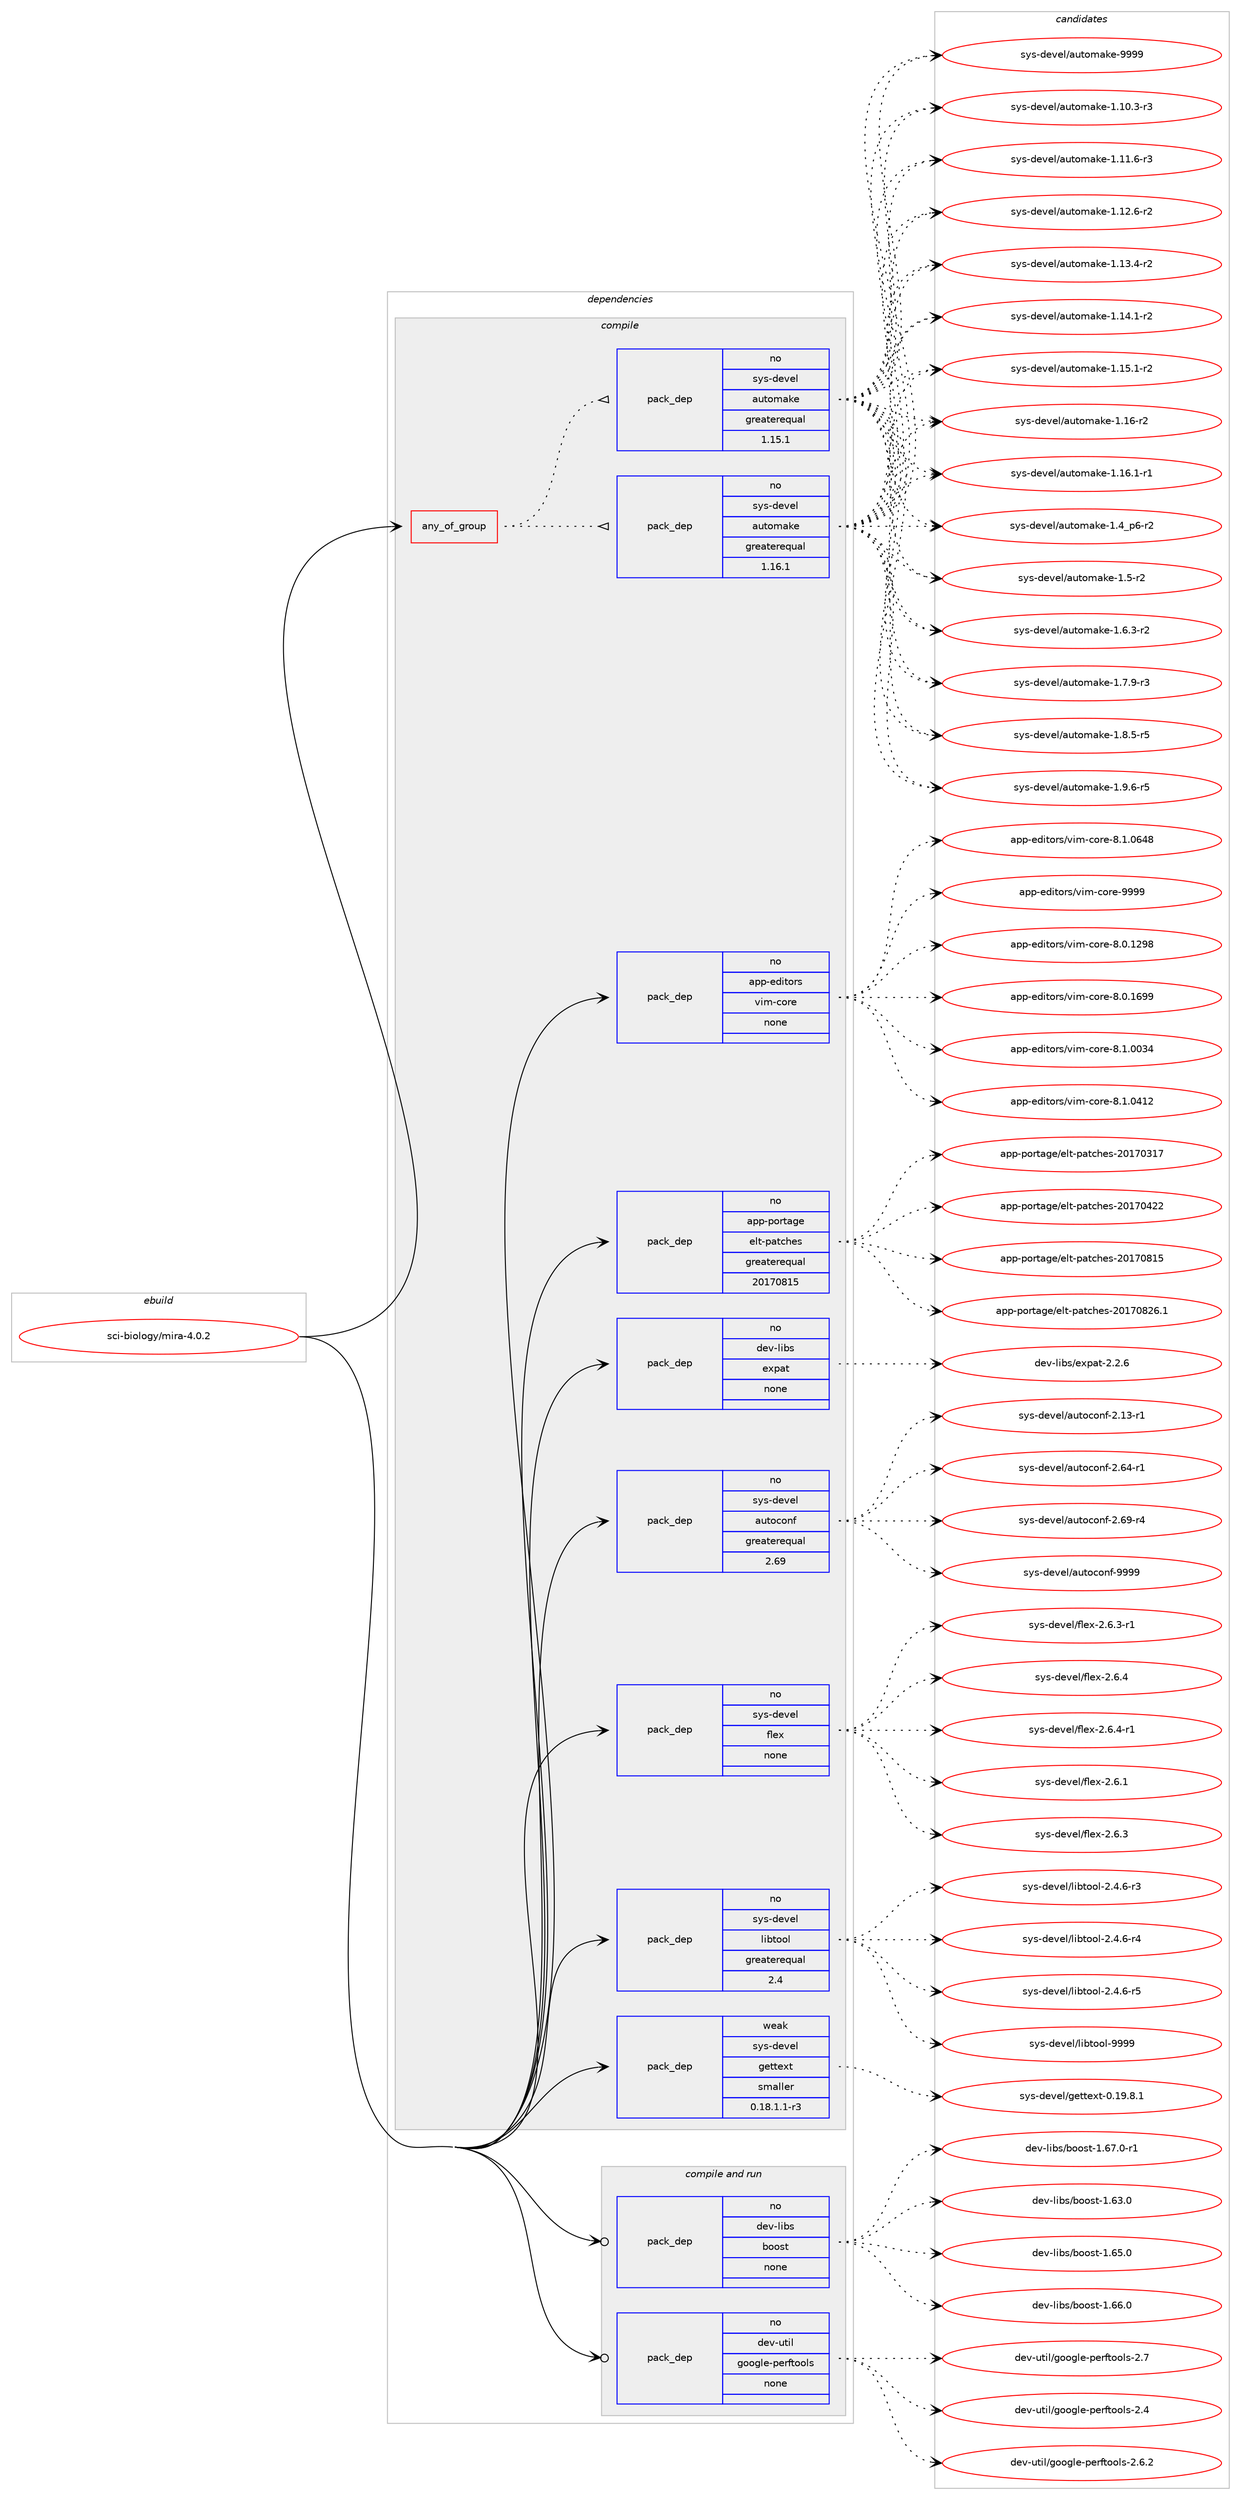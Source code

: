 digraph prolog {

# *************
# Graph options
# *************

newrank=true;
concentrate=true;
compound=true;
graph [rankdir=LR,fontname=Helvetica,fontsize=10,ranksep=1.5];#, ranksep=2.5, nodesep=0.2];
edge  [arrowhead=vee];
node  [fontname=Helvetica,fontsize=10];

# **********
# The ebuild
# **********

subgraph cluster_leftcol {
color=gray;
rank=same;
label=<<i>ebuild</i>>;
id [label="sci-biology/mira-4.0.2", color=red, width=4, href="../sci-biology/mira-4.0.2.svg"];
}

# ****************
# The dependencies
# ****************

subgraph cluster_midcol {
color=gray;
label=<<i>dependencies</i>>;
subgraph cluster_compile {
fillcolor="#eeeeee";
style=filled;
label=<<i>compile</i>>;
subgraph any26754 {
dependency1686720 [label=<<TABLE BORDER="0" CELLBORDER="1" CELLSPACING="0" CELLPADDING="4"><TR><TD CELLPADDING="10">any_of_group</TD></TR></TABLE>>, shape=none, color=red];subgraph pack1206961 {
dependency1686721 [label=<<TABLE BORDER="0" CELLBORDER="1" CELLSPACING="0" CELLPADDING="4" WIDTH="220"><TR><TD ROWSPAN="6" CELLPADDING="30">pack_dep</TD></TR><TR><TD WIDTH="110">no</TD></TR><TR><TD>sys-devel</TD></TR><TR><TD>automake</TD></TR><TR><TD>greaterequal</TD></TR><TR><TD>1.16.1</TD></TR></TABLE>>, shape=none, color=blue];
}
dependency1686720:e -> dependency1686721:w [weight=20,style="dotted",arrowhead="oinv"];
subgraph pack1206962 {
dependency1686722 [label=<<TABLE BORDER="0" CELLBORDER="1" CELLSPACING="0" CELLPADDING="4" WIDTH="220"><TR><TD ROWSPAN="6" CELLPADDING="30">pack_dep</TD></TR><TR><TD WIDTH="110">no</TD></TR><TR><TD>sys-devel</TD></TR><TR><TD>automake</TD></TR><TR><TD>greaterequal</TD></TR><TR><TD>1.15.1</TD></TR></TABLE>>, shape=none, color=blue];
}
dependency1686720:e -> dependency1686722:w [weight=20,style="dotted",arrowhead="oinv"];
}
id:e -> dependency1686720:w [weight=20,style="solid",arrowhead="vee"];
subgraph pack1206963 {
dependency1686723 [label=<<TABLE BORDER="0" CELLBORDER="1" CELLSPACING="0" CELLPADDING="4" WIDTH="220"><TR><TD ROWSPAN="6" CELLPADDING="30">pack_dep</TD></TR><TR><TD WIDTH="110">no</TD></TR><TR><TD>app-editors</TD></TR><TR><TD>vim-core</TD></TR><TR><TD>none</TD></TR><TR><TD></TD></TR></TABLE>>, shape=none, color=blue];
}
id:e -> dependency1686723:w [weight=20,style="solid",arrowhead="vee"];
subgraph pack1206964 {
dependency1686724 [label=<<TABLE BORDER="0" CELLBORDER="1" CELLSPACING="0" CELLPADDING="4" WIDTH="220"><TR><TD ROWSPAN="6" CELLPADDING="30">pack_dep</TD></TR><TR><TD WIDTH="110">no</TD></TR><TR><TD>app-portage</TD></TR><TR><TD>elt-patches</TD></TR><TR><TD>greaterequal</TD></TR><TR><TD>20170815</TD></TR></TABLE>>, shape=none, color=blue];
}
id:e -> dependency1686724:w [weight=20,style="solid",arrowhead="vee"];
subgraph pack1206965 {
dependency1686725 [label=<<TABLE BORDER="0" CELLBORDER="1" CELLSPACING="0" CELLPADDING="4" WIDTH="220"><TR><TD ROWSPAN="6" CELLPADDING="30">pack_dep</TD></TR><TR><TD WIDTH="110">no</TD></TR><TR><TD>dev-libs</TD></TR><TR><TD>expat</TD></TR><TR><TD>none</TD></TR><TR><TD></TD></TR></TABLE>>, shape=none, color=blue];
}
id:e -> dependency1686725:w [weight=20,style="solid",arrowhead="vee"];
subgraph pack1206966 {
dependency1686726 [label=<<TABLE BORDER="0" CELLBORDER="1" CELLSPACING="0" CELLPADDING="4" WIDTH="220"><TR><TD ROWSPAN="6" CELLPADDING="30">pack_dep</TD></TR><TR><TD WIDTH="110">no</TD></TR><TR><TD>sys-devel</TD></TR><TR><TD>autoconf</TD></TR><TR><TD>greaterequal</TD></TR><TR><TD>2.69</TD></TR></TABLE>>, shape=none, color=blue];
}
id:e -> dependency1686726:w [weight=20,style="solid",arrowhead="vee"];
subgraph pack1206967 {
dependency1686727 [label=<<TABLE BORDER="0" CELLBORDER="1" CELLSPACING="0" CELLPADDING="4" WIDTH="220"><TR><TD ROWSPAN="6" CELLPADDING="30">pack_dep</TD></TR><TR><TD WIDTH="110">no</TD></TR><TR><TD>sys-devel</TD></TR><TR><TD>flex</TD></TR><TR><TD>none</TD></TR><TR><TD></TD></TR></TABLE>>, shape=none, color=blue];
}
id:e -> dependency1686727:w [weight=20,style="solid",arrowhead="vee"];
subgraph pack1206968 {
dependency1686728 [label=<<TABLE BORDER="0" CELLBORDER="1" CELLSPACING="0" CELLPADDING="4" WIDTH="220"><TR><TD ROWSPAN="6" CELLPADDING="30">pack_dep</TD></TR><TR><TD WIDTH="110">no</TD></TR><TR><TD>sys-devel</TD></TR><TR><TD>libtool</TD></TR><TR><TD>greaterequal</TD></TR><TR><TD>2.4</TD></TR></TABLE>>, shape=none, color=blue];
}
id:e -> dependency1686728:w [weight=20,style="solid",arrowhead="vee"];
subgraph pack1206969 {
dependency1686729 [label=<<TABLE BORDER="0" CELLBORDER="1" CELLSPACING="0" CELLPADDING="4" WIDTH="220"><TR><TD ROWSPAN="6" CELLPADDING="30">pack_dep</TD></TR><TR><TD WIDTH="110">weak</TD></TR><TR><TD>sys-devel</TD></TR><TR><TD>gettext</TD></TR><TR><TD>smaller</TD></TR><TR><TD>0.18.1.1-r3</TD></TR></TABLE>>, shape=none, color=blue];
}
id:e -> dependency1686729:w [weight=20,style="solid",arrowhead="vee"];
}
subgraph cluster_compileandrun {
fillcolor="#eeeeee";
style=filled;
label=<<i>compile and run</i>>;
subgraph pack1206970 {
dependency1686730 [label=<<TABLE BORDER="0" CELLBORDER="1" CELLSPACING="0" CELLPADDING="4" WIDTH="220"><TR><TD ROWSPAN="6" CELLPADDING="30">pack_dep</TD></TR><TR><TD WIDTH="110">no</TD></TR><TR><TD>dev-libs</TD></TR><TR><TD>boost</TD></TR><TR><TD>none</TD></TR><TR><TD></TD></TR></TABLE>>, shape=none, color=blue];
}
id:e -> dependency1686730:w [weight=20,style="solid",arrowhead="odotvee"];
subgraph pack1206971 {
dependency1686731 [label=<<TABLE BORDER="0" CELLBORDER="1" CELLSPACING="0" CELLPADDING="4" WIDTH="220"><TR><TD ROWSPAN="6" CELLPADDING="30">pack_dep</TD></TR><TR><TD WIDTH="110">no</TD></TR><TR><TD>dev-util</TD></TR><TR><TD>google-perftools</TD></TR><TR><TD>none</TD></TR><TR><TD></TD></TR></TABLE>>, shape=none, color=blue];
}
id:e -> dependency1686731:w [weight=20,style="solid",arrowhead="odotvee"];
}
subgraph cluster_run {
fillcolor="#eeeeee";
style=filled;
label=<<i>run</i>>;
}
}

# **************
# The candidates
# **************

subgraph cluster_choices {
rank=same;
color=gray;
label=<<i>candidates</i>>;

subgraph choice1206961 {
color=black;
nodesep=1;
choice11512111545100101118101108479711711611110997107101454946494846514511451 [label="sys-devel/automake-1.10.3-r3", color=red, width=4,href="../sys-devel/automake-1.10.3-r3.svg"];
choice11512111545100101118101108479711711611110997107101454946494946544511451 [label="sys-devel/automake-1.11.6-r3", color=red, width=4,href="../sys-devel/automake-1.11.6-r3.svg"];
choice11512111545100101118101108479711711611110997107101454946495046544511450 [label="sys-devel/automake-1.12.6-r2", color=red, width=4,href="../sys-devel/automake-1.12.6-r2.svg"];
choice11512111545100101118101108479711711611110997107101454946495146524511450 [label="sys-devel/automake-1.13.4-r2", color=red, width=4,href="../sys-devel/automake-1.13.4-r2.svg"];
choice11512111545100101118101108479711711611110997107101454946495246494511450 [label="sys-devel/automake-1.14.1-r2", color=red, width=4,href="../sys-devel/automake-1.14.1-r2.svg"];
choice11512111545100101118101108479711711611110997107101454946495346494511450 [label="sys-devel/automake-1.15.1-r2", color=red, width=4,href="../sys-devel/automake-1.15.1-r2.svg"];
choice1151211154510010111810110847971171161111099710710145494649544511450 [label="sys-devel/automake-1.16-r2", color=red, width=4,href="../sys-devel/automake-1.16-r2.svg"];
choice11512111545100101118101108479711711611110997107101454946495446494511449 [label="sys-devel/automake-1.16.1-r1", color=red, width=4,href="../sys-devel/automake-1.16.1-r1.svg"];
choice115121115451001011181011084797117116111109971071014549465295112544511450 [label="sys-devel/automake-1.4_p6-r2", color=red, width=4,href="../sys-devel/automake-1.4_p6-r2.svg"];
choice11512111545100101118101108479711711611110997107101454946534511450 [label="sys-devel/automake-1.5-r2", color=red, width=4,href="../sys-devel/automake-1.5-r2.svg"];
choice115121115451001011181011084797117116111109971071014549465446514511450 [label="sys-devel/automake-1.6.3-r2", color=red, width=4,href="../sys-devel/automake-1.6.3-r2.svg"];
choice115121115451001011181011084797117116111109971071014549465546574511451 [label="sys-devel/automake-1.7.9-r3", color=red, width=4,href="../sys-devel/automake-1.7.9-r3.svg"];
choice115121115451001011181011084797117116111109971071014549465646534511453 [label="sys-devel/automake-1.8.5-r5", color=red, width=4,href="../sys-devel/automake-1.8.5-r5.svg"];
choice115121115451001011181011084797117116111109971071014549465746544511453 [label="sys-devel/automake-1.9.6-r5", color=red, width=4,href="../sys-devel/automake-1.9.6-r5.svg"];
choice115121115451001011181011084797117116111109971071014557575757 [label="sys-devel/automake-9999", color=red, width=4,href="../sys-devel/automake-9999.svg"];
dependency1686721:e -> choice11512111545100101118101108479711711611110997107101454946494846514511451:w [style=dotted,weight="100"];
dependency1686721:e -> choice11512111545100101118101108479711711611110997107101454946494946544511451:w [style=dotted,weight="100"];
dependency1686721:e -> choice11512111545100101118101108479711711611110997107101454946495046544511450:w [style=dotted,weight="100"];
dependency1686721:e -> choice11512111545100101118101108479711711611110997107101454946495146524511450:w [style=dotted,weight="100"];
dependency1686721:e -> choice11512111545100101118101108479711711611110997107101454946495246494511450:w [style=dotted,weight="100"];
dependency1686721:e -> choice11512111545100101118101108479711711611110997107101454946495346494511450:w [style=dotted,weight="100"];
dependency1686721:e -> choice1151211154510010111810110847971171161111099710710145494649544511450:w [style=dotted,weight="100"];
dependency1686721:e -> choice11512111545100101118101108479711711611110997107101454946495446494511449:w [style=dotted,weight="100"];
dependency1686721:e -> choice115121115451001011181011084797117116111109971071014549465295112544511450:w [style=dotted,weight="100"];
dependency1686721:e -> choice11512111545100101118101108479711711611110997107101454946534511450:w [style=dotted,weight="100"];
dependency1686721:e -> choice115121115451001011181011084797117116111109971071014549465446514511450:w [style=dotted,weight="100"];
dependency1686721:e -> choice115121115451001011181011084797117116111109971071014549465546574511451:w [style=dotted,weight="100"];
dependency1686721:e -> choice115121115451001011181011084797117116111109971071014549465646534511453:w [style=dotted,weight="100"];
dependency1686721:e -> choice115121115451001011181011084797117116111109971071014549465746544511453:w [style=dotted,weight="100"];
dependency1686721:e -> choice115121115451001011181011084797117116111109971071014557575757:w [style=dotted,weight="100"];
}
subgraph choice1206962 {
color=black;
nodesep=1;
choice11512111545100101118101108479711711611110997107101454946494846514511451 [label="sys-devel/automake-1.10.3-r3", color=red, width=4,href="../sys-devel/automake-1.10.3-r3.svg"];
choice11512111545100101118101108479711711611110997107101454946494946544511451 [label="sys-devel/automake-1.11.6-r3", color=red, width=4,href="../sys-devel/automake-1.11.6-r3.svg"];
choice11512111545100101118101108479711711611110997107101454946495046544511450 [label="sys-devel/automake-1.12.6-r2", color=red, width=4,href="../sys-devel/automake-1.12.6-r2.svg"];
choice11512111545100101118101108479711711611110997107101454946495146524511450 [label="sys-devel/automake-1.13.4-r2", color=red, width=4,href="../sys-devel/automake-1.13.4-r2.svg"];
choice11512111545100101118101108479711711611110997107101454946495246494511450 [label="sys-devel/automake-1.14.1-r2", color=red, width=4,href="../sys-devel/automake-1.14.1-r2.svg"];
choice11512111545100101118101108479711711611110997107101454946495346494511450 [label="sys-devel/automake-1.15.1-r2", color=red, width=4,href="../sys-devel/automake-1.15.1-r2.svg"];
choice1151211154510010111810110847971171161111099710710145494649544511450 [label="sys-devel/automake-1.16-r2", color=red, width=4,href="../sys-devel/automake-1.16-r2.svg"];
choice11512111545100101118101108479711711611110997107101454946495446494511449 [label="sys-devel/automake-1.16.1-r1", color=red, width=4,href="../sys-devel/automake-1.16.1-r1.svg"];
choice115121115451001011181011084797117116111109971071014549465295112544511450 [label="sys-devel/automake-1.4_p6-r2", color=red, width=4,href="../sys-devel/automake-1.4_p6-r2.svg"];
choice11512111545100101118101108479711711611110997107101454946534511450 [label="sys-devel/automake-1.5-r2", color=red, width=4,href="../sys-devel/automake-1.5-r2.svg"];
choice115121115451001011181011084797117116111109971071014549465446514511450 [label="sys-devel/automake-1.6.3-r2", color=red, width=4,href="../sys-devel/automake-1.6.3-r2.svg"];
choice115121115451001011181011084797117116111109971071014549465546574511451 [label="sys-devel/automake-1.7.9-r3", color=red, width=4,href="../sys-devel/automake-1.7.9-r3.svg"];
choice115121115451001011181011084797117116111109971071014549465646534511453 [label="sys-devel/automake-1.8.5-r5", color=red, width=4,href="../sys-devel/automake-1.8.5-r5.svg"];
choice115121115451001011181011084797117116111109971071014549465746544511453 [label="sys-devel/automake-1.9.6-r5", color=red, width=4,href="../sys-devel/automake-1.9.6-r5.svg"];
choice115121115451001011181011084797117116111109971071014557575757 [label="sys-devel/automake-9999", color=red, width=4,href="../sys-devel/automake-9999.svg"];
dependency1686722:e -> choice11512111545100101118101108479711711611110997107101454946494846514511451:w [style=dotted,weight="100"];
dependency1686722:e -> choice11512111545100101118101108479711711611110997107101454946494946544511451:w [style=dotted,weight="100"];
dependency1686722:e -> choice11512111545100101118101108479711711611110997107101454946495046544511450:w [style=dotted,weight="100"];
dependency1686722:e -> choice11512111545100101118101108479711711611110997107101454946495146524511450:w [style=dotted,weight="100"];
dependency1686722:e -> choice11512111545100101118101108479711711611110997107101454946495246494511450:w [style=dotted,weight="100"];
dependency1686722:e -> choice11512111545100101118101108479711711611110997107101454946495346494511450:w [style=dotted,weight="100"];
dependency1686722:e -> choice1151211154510010111810110847971171161111099710710145494649544511450:w [style=dotted,weight="100"];
dependency1686722:e -> choice11512111545100101118101108479711711611110997107101454946495446494511449:w [style=dotted,weight="100"];
dependency1686722:e -> choice115121115451001011181011084797117116111109971071014549465295112544511450:w [style=dotted,weight="100"];
dependency1686722:e -> choice11512111545100101118101108479711711611110997107101454946534511450:w [style=dotted,weight="100"];
dependency1686722:e -> choice115121115451001011181011084797117116111109971071014549465446514511450:w [style=dotted,weight="100"];
dependency1686722:e -> choice115121115451001011181011084797117116111109971071014549465546574511451:w [style=dotted,weight="100"];
dependency1686722:e -> choice115121115451001011181011084797117116111109971071014549465646534511453:w [style=dotted,weight="100"];
dependency1686722:e -> choice115121115451001011181011084797117116111109971071014549465746544511453:w [style=dotted,weight="100"];
dependency1686722:e -> choice115121115451001011181011084797117116111109971071014557575757:w [style=dotted,weight="100"];
}
subgraph choice1206963 {
color=black;
nodesep=1;
choice9711211245101100105116111114115471181051094599111114101455646484649505756 [label="app-editors/vim-core-8.0.1298", color=red, width=4,href="../app-editors/vim-core-8.0.1298.svg"];
choice9711211245101100105116111114115471181051094599111114101455646484649545757 [label="app-editors/vim-core-8.0.1699", color=red, width=4,href="../app-editors/vim-core-8.0.1699.svg"];
choice9711211245101100105116111114115471181051094599111114101455646494648485152 [label="app-editors/vim-core-8.1.0034", color=red, width=4,href="../app-editors/vim-core-8.1.0034.svg"];
choice9711211245101100105116111114115471181051094599111114101455646494648524950 [label="app-editors/vim-core-8.1.0412", color=red, width=4,href="../app-editors/vim-core-8.1.0412.svg"];
choice9711211245101100105116111114115471181051094599111114101455646494648545256 [label="app-editors/vim-core-8.1.0648", color=red, width=4,href="../app-editors/vim-core-8.1.0648.svg"];
choice97112112451011001051161111141154711810510945991111141014557575757 [label="app-editors/vim-core-9999", color=red, width=4,href="../app-editors/vim-core-9999.svg"];
dependency1686723:e -> choice9711211245101100105116111114115471181051094599111114101455646484649505756:w [style=dotted,weight="100"];
dependency1686723:e -> choice9711211245101100105116111114115471181051094599111114101455646484649545757:w [style=dotted,weight="100"];
dependency1686723:e -> choice9711211245101100105116111114115471181051094599111114101455646494648485152:w [style=dotted,weight="100"];
dependency1686723:e -> choice9711211245101100105116111114115471181051094599111114101455646494648524950:w [style=dotted,weight="100"];
dependency1686723:e -> choice9711211245101100105116111114115471181051094599111114101455646494648545256:w [style=dotted,weight="100"];
dependency1686723:e -> choice97112112451011001051161111141154711810510945991111141014557575757:w [style=dotted,weight="100"];
}
subgraph choice1206964 {
color=black;
nodesep=1;
choice97112112451121111141169710310147101108116451129711699104101115455048495548514955 [label="app-portage/elt-patches-20170317", color=red, width=4,href="../app-portage/elt-patches-20170317.svg"];
choice97112112451121111141169710310147101108116451129711699104101115455048495548525050 [label="app-portage/elt-patches-20170422", color=red, width=4,href="../app-portage/elt-patches-20170422.svg"];
choice97112112451121111141169710310147101108116451129711699104101115455048495548564953 [label="app-portage/elt-patches-20170815", color=red, width=4,href="../app-portage/elt-patches-20170815.svg"];
choice971121124511211111411697103101471011081164511297116991041011154550484955485650544649 [label="app-portage/elt-patches-20170826.1", color=red, width=4,href="../app-portage/elt-patches-20170826.1.svg"];
dependency1686724:e -> choice97112112451121111141169710310147101108116451129711699104101115455048495548514955:w [style=dotted,weight="100"];
dependency1686724:e -> choice97112112451121111141169710310147101108116451129711699104101115455048495548525050:w [style=dotted,weight="100"];
dependency1686724:e -> choice97112112451121111141169710310147101108116451129711699104101115455048495548564953:w [style=dotted,weight="100"];
dependency1686724:e -> choice971121124511211111411697103101471011081164511297116991041011154550484955485650544649:w [style=dotted,weight="100"];
}
subgraph choice1206965 {
color=black;
nodesep=1;
choice10010111845108105981154710112011297116455046504654 [label="dev-libs/expat-2.2.6", color=red, width=4,href="../dev-libs/expat-2.2.6.svg"];
dependency1686725:e -> choice10010111845108105981154710112011297116455046504654:w [style=dotted,weight="100"];
}
subgraph choice1206966 {
color=black;
nodesep=1;
choice1151211154510010111810110847971171161119911111010245504649514511449 [label="sys-devel/autoconf-2.13-r1", color=red, width=4,href="../sys-devel/autoconf-2.13-r1.svg"];
choice1151211154510010111810110847971171161119911111010245504654524511449 [label="sys-devel/autoconf-2.64-r1", color=red, width=4,href="../sys-devel/autoconf-2.64-r1.svg"];
choice1151211154510010111810110847971171161119911111010245504654574511452 [label="sys-devel/autoconf-2.69-r4", color=red, width=4,href="../sys-devel/autoconf-2.69-r4.svg"];
choice115121115451001011181011084797117116111991111101024557575757 [label="sys-devel/autoconf-9999", color=red, width=4,href="../sys-devel/autoconf-9999.svg"];
dependency1686726:e -> choice1151211154510010111810110847971171161119911111010245504649514511449:w [style=dotted,weight="100"];
dependency1686726:e -> choice1151211154510010111810110847971171161119911111010245504654524511449:w [style=dotted,weight="100"];
dependency1686726:e -> choice1151211154510010111810110847971171161119911111010245504654574511452:w [style=dotted,weight="100"];
dependency1686726:e -> choice115121115451001011181011084797117116111991111101024557575757:w [style=dotted,weight="100"];
}
subgraph choice1206967 {
color=black;
nodesep=1;
choice1151211154510010111810110847102108101120455046544649 [label="sys-devel/flex-2.6.1", color=red, width=4,href="../sys-devel/flex-2.6.1.svg"];
choice1151211154510010111810110847102108101120455046544651 [label="sys-devel/flex-2.6.3", color=red, width=4,href="../sys-devel/flex-2.6.3.svg"];
choice11512111545100101118101108471021081011204550465446514511449 [label="sys-devel/flex-2.6.3-r1", color=red, width=4,href="../sys-devel/flex-2.6.3-r1.svg"];
choice1151211154510010111810110847102108101120455046544652 [label="sys-devel/flex-2.6.4", color=red, width=4,href="../sys-devel/flex-2.6.4.svg"];
choice11512111545100101118101108471021081011204550465446524511449 [label="sys-devel/flex-2.6.4-r1", color=red, width=4,href="../sys-devel/flex-2.6.4-r1.svg"];
dependency1686727:e -> choice1151211154510010111810110847102108101120455046544649:w [style=dotted,weight="100"];
dependency1686727:e -> choice1151211154510010111810110847102108101120455046544651:w [style=dotted,weight="100"];
dependency1686727:e -> choice11512111545100101118101108471021081011204550465446514511449:w [style=dotted,weight="100"];
dependency1686727:e -> choice1151211154510010111810110847102108101120455046544652:w [style=dotted,weight="100"];
dependency1686727:e -> choice11512111545100101118101108471021081011204550465446524511449:w [style=dotted,weight="100"];
}
subgraph choice1206968 {
color=black;
nodesep=1;
choice1151211154510010111810110847108105981161111111084550465246544511451 [label="sys-devel/libtool-2.4.6-r3", color=red, width=4,href="../sys-devel/libtool-2.4.6-r3.svg"];
choice1151211154510010111810110847108105981161111111084550465246544511452 [label="sys-devel/libtool-2.4.6-r4", color=red, width=4,href="../sys-devel/libtool-2.4.6-r4.svg"];
choice1151211154510010111810110847108105981161111111084550465246544511453 [label="sys-devel/libtool-2.4.6-r5", color=red, width=4,href="../sys-devel/libtool-2.4.6-r5.svg"];
choice1151211154510010111810110847108105981161111111084557575757 [label="sys-devel/libtool-9999", color=red, width=4,href="../sys-devel/libtool-9999.svg"];
dependency1686728:e -> choice1151211154510010111810110847108105981161111111084550465246544511451:w [style=dotted,weight="100"];
dependency1686728:e -> choice1151211154510010111810110847108105981161111111084550465246544511452:w [style=dotted,weight="100"];
dependency1686728:e -> choice1151211154510010111810110847108105981161111111084550465246544511453:w [style=dotted,weight="100"];
dependency1686728:e -> choice1151211154510010111810110847108105981161111111084557575757:w [style=dotted,weight="100"];
}
subgraph choice1206969 {
color=black;
nodesep=1;
choice1151211154510010111810110847103101116116101120116454846495746564649 [label="sys-devel/gettext-0.19.8.1", color=red, width=4,href="../sys-devel/gettext-0.19.8.1.svg"];
dependency1686729:e -> choice1151211154510010111810110847103101116116101120116454846495746564649:w [style=dotted,weight="100"];
}
subgraph choice1206970 {
color=black;
nodesep=1;
choice1001011184510810598115479811111111511645494654514648 [label="dev-libs/boost-1.63.0", color=red, width=4,href="../dev-libs/boost-1.63.0.svg"];
choice1001011184510810598115479811111111511645494654534648 [label="dev-libs/boost-1.65.0", color=red, width=4,href="../dev-libs/boost-1.65.0.svg"];
choice1001011184510810598115479811111111511645494654544648 [label="dev-libs/boost-1.66.0", color=red, width=4,href="../dev-libs/boost-1.66.0.svg"];
choice10010111845108105981154798111111115116454946545546484511449 [label="dev-libs/boost-1.67.0-r1", color=red, width=4,href="../dev-libs/boost-1.67.0-r1.svg"];
dependency1686730:e -> choice1001011184510810598115479811111111511645494654514648:w [style=dotted,weight="100"];
dependency1686730:e -> choice1001011184510810598115479811111111511645494654534648:w [style=dotted,weight="100"];
dependency1686730:e -> choice1001011184510810598115479811111111511645494654544648:w [style=dotted,weight="100"];
dependency1686730:e -> choice10010111845108105981154798111111115116454946545546484511449:w [style=dotted,weight="100"];
}
subgraph choice1206971 {
color=black;
nodesep=1;
choice10010111845117116105108471031111111031081014511210111410211611111110811545504652 [label="dev-util/google-perftools-2.4", color=red, width=4,href="../dev-util/google-perftools-2.4.svg"];
choice100101118451171161051084710311111110310810145112101114102116111111108115455046544650 [label="dev-util/google-perftools-2.6.2", color=red, width=4,href="../dev-util/google-perftools-2.6.2.svg"];
choice10010111845117116105108471031111111031081014511210111410211611111110811545504655 [label="dev-util/google-perftools-2.7", color=red, width=4,href="../dev-util/google-perftools-2.7.svg"];
dependency1686731:e -> choice10010111845117116105108471031111111031081014511210111410211611111110811545504652:w [style=dotted,weight="100"];
dependency1686731:e -> choice100101118451171161051084710311111110310810145112101114102116111111108115455046544650:w [style=dotted,weight="100"];
dependency1686731:e -> choice10010111845117116105108471031111111031081014511210111410211611111110811545504655:w [style=dotted,weight="100"];
}
}

}
